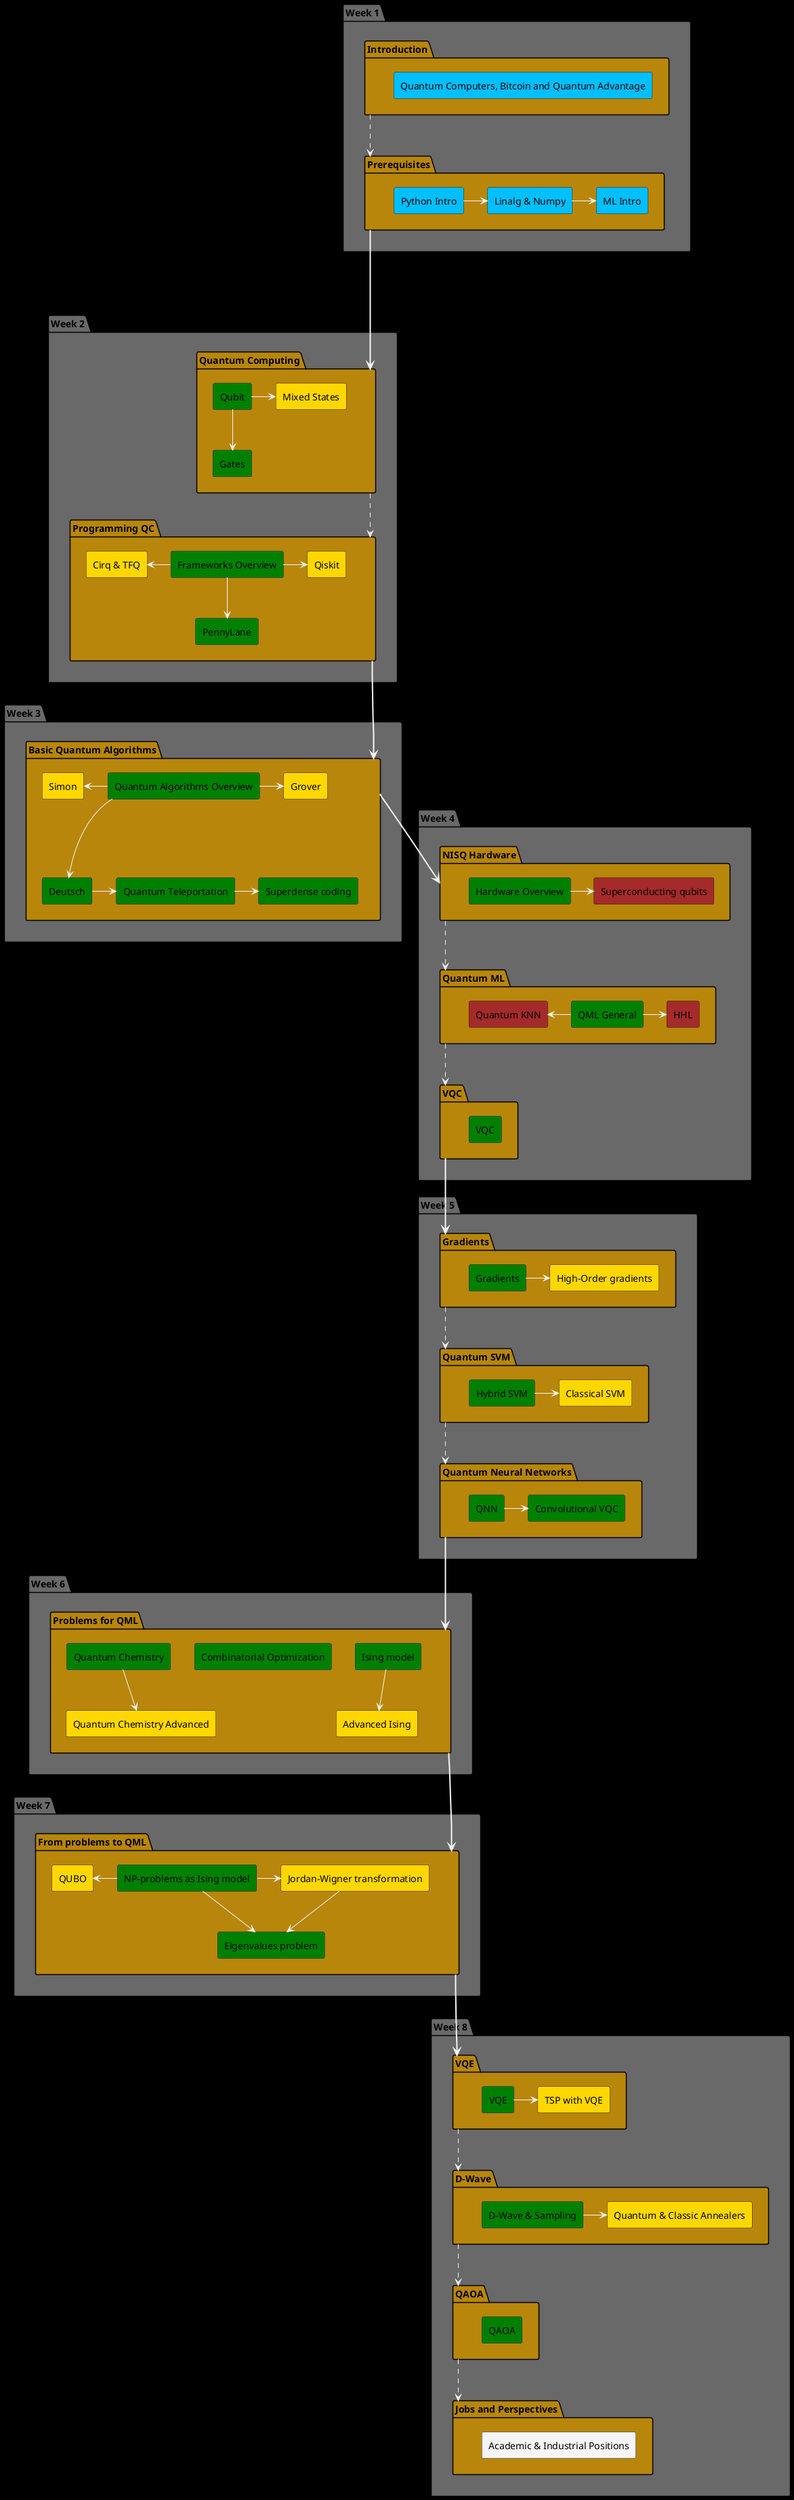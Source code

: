 @startuml

skinparam {
        BackgroundColor #Black
        ArrowColor #WhiteSmoke
}

package "Week 1" as week_1 #DimGrey {

        package "Introduction" as sub_intro #DarkGoldenRod {
                rectangle "Quantum Computers, Bitcoin and Quantum Advantage" as intro_quantum #DeepSkyBlue
        }

        package "Prerequisites" as sub_prereq #DarkGoldenRod {
                rectangle "Python Intro" as intro_python #DeepSkyBlue
                rectangle "Linalg & Numpy" as intro_linalg_numpy #DeepSkyBlue
                rectangle "ML Intro" as intro_ml #DeepSkyBlue

                intro_python -> intro_linalg_numpy
                intro_linalg_numpy -> intro_ml
        }

  sub_intro -.-> sub_prereq
}

package "Week 2" as week_2 #DimGrey {

        package "Quantum Computing" as sub_qci #DarkGoldenRod {
                rectangle "Qubit" as qubit #Green
                rectangle "Gates" as gates #Green
                rectangle "Mixed States" as mixed_states #Gold

                qubit --> gates
                qubit -> mixed_states
        }

        sub_prereq ====> sub_qci

        package "Programming QC" as sub_pqc #DarkGoldenRod {
                rectangle "Frameworks Overview" as frameworks_overview #Green
                rectangle "PennyLane" as pennylane #Green
                rectangle "Cirq & TFQ" as cirq_tfq #Gold
                rectangle "Qiskit" as qiskit #Gold

                frameworks_overview --> pennylane
                cirq_tfq <- frameworks_overview
                frameworks_overview -> qiskit
        }

        sub_qci -.-> sub_pqc
}


package "Week 3" as week_3 #DimGrey {

        package "Basic Quantum Algorithms" as sub_qalgo #DarkGoldenRod {
                rectangle "Quantum Algorithms Overview" as quantum_algorithms_overview #Green
                rectangle "Deutsch" as deutsch #Green
                rectangle "Quantum Teleportation" as quantum_teleportation #Green
                rectangle "Superdense coding" as superdense_coding #Green
                rectangle "Grover" as grover #Gold
                rectangle "Simon" as saimon #Gold

                saimon <- quantum_algorithms_overview
                quantum_algorithms_overview -> grover
                quantum_algorithms_overview --> deutsch
                deutsch -> quantum_teleportation
                quantum_teleportation -> superdense_coding
        }

        sub_pqc ====> sub_qalgo
}

package "Week 4" as week_4 #DimGrey {

        package "NISQ Hardware" as sub_nisq_hw #DarkGoldenRod {
                rectangle "Hardware Overview" as hardware_overview #Green
                rectangle "Superconducting qubits" as superconducting_qubits #Brown

                hardware_overview -> superconducting_qubits
        }

        sub_qalgo ==> sub_nisq_hw

        package "Quantum ML" as sub_qml #DarkGoldenRod {
                rectangle "QML General" as qml_general #Green
                rectangle "HHL" as hhl #Brown
                rectangle "Quantum KNN" as qknn #Brown

                qml_general -> hhl
                qknn <- qml_general
        }

        sub_nisq_hw -.-> sub_qml

        package "VQC" as sub_vqc #DarkGoldenRod {
                rectangle "VQC" as vqc #Green
        }

        sub_qml -.-> sub_vqc
}

package "Week 5" as week_5 #DimGrey {

        package "Gradients" as sub_gradient #DarkGoldenRod {
                rectangle "Gradients" as gradients #Green
                rectangle "High-Order gradients" as high_gradients #Gold

                gradients -> high_gradients
        }

        sub_vqc ==> sub_gradient

        package "Quantum SVM" as sub_qsvm #DarkGoldenRod {
                rectangle "Hybrid SVM" as hybrid_svm #Green
                rectangle "Classical SVM" as classical_svm #Gold

                hybrid_svm -> classical_svm
        }

        sub_gradient -.-> sub_qsvm

        package "Quantum Neural Networks" as sub_qnn #DarkGoldenRod {
                rectangle "QNN" as quantum_nn #Green
                'rectangle "Barren plateaus" as barren #Gold
                rectangle "Convolutional VQC" as quantum_cnn #Green

                quantum_nn -> quantum_cnn
        }

        sub_qsvm -.-> sub_qnn
}

package "Week 6" as week_6 #DimGrey {

        package "Problems for QML" as sub_problem_qml #DarkGoldenRod {
                rectangle "Ising model" as ising #Green
                rectangle "Advanced Ising" as ising_advanced #Gold
                rectangle "Combinatorial Optimization" as combinatorial_optimization #Green
                rectangle "Quantum Chemistry" as quantum_chemistry #Green
                rectangle "Quantum Chemistry Advanced" as quantum_chemistry_advanced #Gold

                ising --> ising_advanced
                quantum_chemistry --> quantum_chemistry_advanced
        }

        sub_qnn ==> sub_problem_qml
}

package "Week 7" as week_7 #DimGrey {

        package "From problems to QML" as sub_from_problen_to_qml #DarkGoldenRod {
                rectangle "NP-problems as Ising model" as np_problem_ising #Green
                rectangle "Jordan-Wigner transformation" as jordan_wigner #Gold
                rectangle "QUBO" as qubo #Gold
                rectangle "Eigenvalues problem" as eigenvalues_problem #Green

                np_problem_ising --> eigenvalues_problem
                np_problem_ising -> jordan_wigner
                qubo <- np_problem_ising
                jordan_wigner --> eigenvalues_problem
        }

        sub_problem_qml ====> sub_from_problen_to_qml
}

package "Week 8" as week_8 #DimGrey {

        package "VQE" as sub_vqe #DarkGoldenRod {
                rectangle "VQE" as vqe #Green
                rectangle "TSP with VQE" as tsp_with_vqe #Gold

                vqe -> tsp_with_vqe
        }

        sub_from_problen_to_qml ====> sub_vqe

        package "D-Wave" as sub_dwave #DarkGoldenRod {
                rectangle "D-Wave & Sampling" as d_wave #Green
                rectangle "Quantum & Classic Annealers" as q_c_annealers #Gold

                d_wave -> q_c_annealers
        }

        sub_vqe -.-> sub_dwave

        package "QAOA" as sub_qaoa #DarkGoldenRod {
         rectangle "QAOA" as qaoa #Green
        }

        sub_dwave -.-> sub_qaoa

        package "Jobs and Perspectives" as sub_job_perpsp #DarkGoldenRod {
          rectangle "Academic & Industrial Positions" as academic_industrial #WhiteSmoke
        }

        sub_qaoa -.-> sub_job_perpsp
}

@enduml
